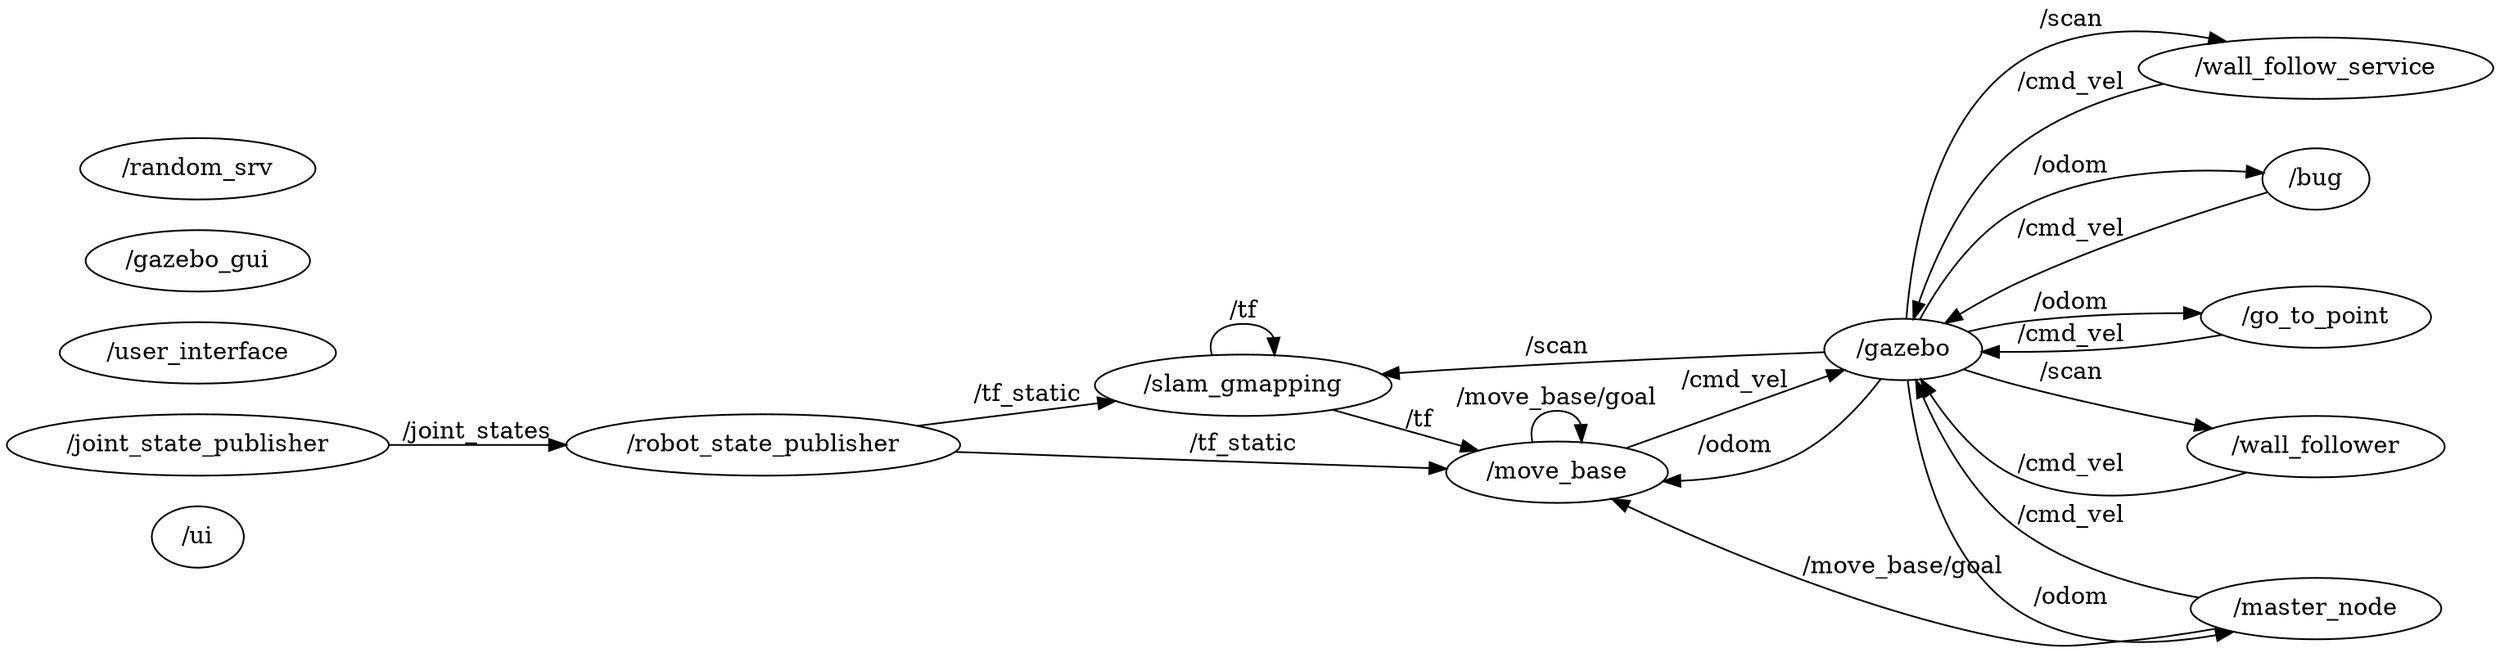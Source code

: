 digraph graphname {
	graph [bb="0,0,1461.1,372",
		compound=True,
		rank=same,
		rankdir=LR,
		ranksep=0.2
	];
	node [label="\N"];
	n___ui	 [URL=__ui,
		height=0.5,
		label="/ui",
		pos="111.79,62",
		shape=ellipse,
		tooltip="/ui",
		width=0.75];
	n___robot_state_publisher	 [URL=__robot_state_publisher,
		height=0.5,
		label="/robot_state_publisher",
		pos="443.27,116",
		shape=ellipse,
		tooltip="/robot_state_publisher",
		width=3.2136];
	n___slam_gmapping	 [URL=__slam_gmapping,
		height=0.5,
		label="/slam_gmapping",
		pos="726.05,151",
		shape=ellipse,
		tooltip="/slam_gmapping",
		width=2.4192];
	n___robot_state_publisher -> n___slam_gmapping	 [URL=topic_3A__tf_static,
		label="/tf_static",
		lp="598.96,145.5",
		penwidth=1,
		pos="e,651.05,141.78 534.27,127.22 568.43,131.48 607.18,136.31 640.79,140.5"];
	n___move_base	 [URL=__move_base,
		height=0.5,
		label="/move_base",
		pos="910.14,100",
		shape=ellipse,
		tooltip="/move_base",
		width=1.8054];
	n___robot_state_publisher -> n___move_base	 [URL=topic_3A__tf_static,
		label="/tf_static",
		lp="726.05,116.5",
		penwidth=1,
		pos="e,845.54,102.07 555.97,111.93 583.13,110.96 612.09,109.93 638.96,109 705.39,106.7 781,104.19 835.31,102.41"];
	n___user_interface	 [URL=__user_interface,
		height=0.5,
		label="/user_interface",
		pos="111.79,170",
		shape=ellipse,
		tooltip="/user_interface",
		width=2.2567];
	n___wall_follow_service	 [URL=__wall_follow_service,
		height=0.5,
		label="/wall_follow_service",
		pos="1357.1,341",
		shape=ellipse,
		tooltip="/wall_follow_service",
		width=2.8886];
	n___gazebo	 [URL=__gazebo,
		height=0.5,
		label="/gazebo",
		pos="1114.1,170",
		shape=ellipse,
		tooltip="/gazebo",
		width=1.2818];
	n___wall_follow_service -> n___gazebo	 [URL=topic_3A__cmd_vel,
		label="/cmd_vel",
		lp="1213.1,326.5",
		penwidth=1,
		pos="e,1119.5,188.21 1281.4,328.51 1241.3,320.6 1197,309.53 1181.1,297 1149.4,271.88 1131.3,227.27 1122.4,198.17"];
	n___slam_gmapping -> n___slam_gmapping	 [URL=topic_3A__tf,
		label="/tf",
		lp="726.05,194.5",
		penwidth=1,
		pos="e,744.39,168.78 707.72,168.78 704.6,178.31 710.71,187 726.05,187 735.4,187 741.32,183.77 743.82,179.1"];
	n___slam_gmapping -> n___move_base	 [URL=topic_3A__tf,
		label="/tf",
		lp="829.14,130.5",
		penwidth=1,
		pos="e,863.82,112.69 778.74,136.52 802.31,129.92 830.23,122.1 854.17,115.39"];
	n___bug	 [URL=__bug,
		height=0.5,
		label="/bug",
		pos="1357.1,265",
		shape=ellipse,
		tooltip="/bug",
		width=0.86659];
	n___bug -> n___gazebo	 [URL=topic_3A__cmd_vel,
		label="/cmd_vel",
		lp="1213.1,239.5",
		penwidth=1,
		pos="e,1138.3,185.41 1328.1,258.12 1293,249.02 1231.2,231.46 1181.1,209 1169.6,203.81 1157.5,197.08 1146.8,190.67"];
	n___joint_state_publisher	 [URL=__joint_state_publisher,
		height=0.5,
		label="/joint_state_publisher",
		pos="111.79,116",
		shape=ellipse,
		tooltip="/joint_state_publisher",
		width=3.1053];
	n___joint_state_publisher -> n___robot_state_publisher	 [URL=topic_3A__joint_states,
		label="/joint_states",
		lp="275.58,123.5",
		penwidth=1,
		pos="e,327.45,116 223.88,116 253.84,116 286.46,116 317.13,116"];
	n___gazebo_gui	 [URL=__gazebo_gui,
		height=0.5,
		label="/gazebo_gui",
		pos="111.79,224",
		shape=ellipse,
		tooltip="/gazebo_gui",
		width=1.8234];
	n___random_srv	 [URL=__random_srv,
		height=0.5,
		label="/random_srv",
		pos="111.79,278",
		shape=ellipse,
		tooltip="/random_srv",
		width=1.9137];
	n___go_to_point	 [URL=__go_to_point,
		height=0.5,
		label="/go_to_point",
		pos="1357.1,189",
		shape=ellipse,
		tooltip="/go_to_point",
		width=1.8776];
	n___go_to_point -> n___gazebo	 [URL=topic_3A__cmd_vel,
		label="/cmd_vel",
		lp="1213.1,178.5",
		penwidth=1,
		pos="e,1160.3,168.65 1301.9,178.5 1283.9,175.47 1263.7,172.57 1245.1,171 1220.8,168.94 1193.7,168.45 1170.6,168.56"];
	n___wall_follower	 [URL=__wall_follower,
		height=0.5,
		label="/wall_follower",
		pos="1357.1,113",
		shape=ellipse,
		tooltip="/wall_follower",
		width=2.0943];
	n___wall_follower -> n___gazebo	 [URL=topic_3A__cmd_vel,
		label="/cmd_vel",
		lp="1213.1,122.5",
		penwidth=1,
		pos="e,1129.4,152.97 1292.3,103.63 1258.3,101.1 1216.3,102.03 1181.1,115 1164.1,121.26 1148.4,133.95 1136.6,145.57"];
	n___move_base -> n___move_base	 [URL=topic_3A__move_base__goal,
		label="/move_base/goal",
		lp="910.14,143.5",
		penwidth=1,
		pos="e,924.52,117.78 895.76,117.78 893.31,127.31 898.11,136 910.14,136 917.47,136 922.11,132.77 924.07,128.1"];
	n___move_base -> n___gazebo	 [URL=topic_3A__cmd_vel,
		label="/cmd_vel",
		lp="1015.1,157.5",
		penwidth=1,
		pos="e,1076.1,159.64 945.66,115.18 957.45,120.15 970.78,125.54 983.13,130 1010.4,139.84 1041.3,149.43 1066.2,156.75"];
	n___master_node	 [URL=__master_node,
		height=0.5,
		label="/master_node",
		pos="1357.1,18",
		shape=ellipse,
		tooltip="/master_node",
		width=2.0401];
	n___master_node -> n___move_base	 [URL=topic_3A__move_base__goal,
		label="/move_base/goal",
		lp="1114.1,47.5",
		penwidth=1,
		pos="e,943.86,84.567 1291.4,9.8126 1276.2,8.2272 1260.1,6.8085 1245.1,6 1216.7,4.469 1209.2,1.2574 1181.1,6 1097.5,20.14 1005.2,57.28 953.11,80.418"];
	n___master_node -> n___gazebo	 [URL=topic_3A__cmd_vel,
		label="/cmd_vel",
		lp="1213.1,91.5",
		penwidth=1,
		pos="e,1124.8,152.14 1302.2,30.011 1265.5,40.081 1217.2,57.2 1181.1,84 1159.7,99.904 1141.8,124.57 1130,143.42"];
	n___gazebo -> n___wall_follow_service	 [URL=topic_3A__scan,
		label="/scan",
		lp="1213.1,364.5",
		penwidth=1,
		pos="e,1296.3,355.61 1116,188.13 1118.9,223.92 1130.9,303.15 1181.1,338 1211.2,358.9 1251.8,360.77 1286.3,356.91"];
	n___gazebo -> n___slam_gmapping	 [URL=topic_3A__scan,
		label="/scan",
		lp="910.14,175.5",
		penwidth=1,
		pos="e,807.72,157.27 1067.7,170.29 1042.7,170.29 1011.2,170.02 983.13,169 921.71,166.76 906.45,164.34 845.14,160 836.26,159.37 827,158.7 817.74,158.01"];
	n___gazebo -> n___bug	 [URL=topic_3A__odom,
		label="/odom",
		lp="1213.1,285.5",
		penwidth=1,
		pos="e,1328.2,271.83 1121.9,187.76 1131.5,209.75 1151,246.21 1181.1,262 1223.9,284.44 1281.1,280.15 1318.3,273.69"];
	n___gazebo -> n___go_to_point	 [URL=topic_3A__odom,
		label="/odom",
		lp="1213.1,197.5",
		penwidth=1,
		pos="e,1289.8,191.3 1151.9,180.42 1161.3,182.69 1171.5,184.77 1181.1,186 1213.2,190.11 1248.9,191.32 1279.6,191.34"];
	n___gazebo -> n___wall_follower	 [URL=topic_3A__scan,
		label="/scan",
		lp="1213.1,156.5",
		penwidth=1,
		pos="e,1296.2,123.7 1149.5,158.3 1159.6,155.07 1170.8,151.7 1181.1,149 1215.4,140.05 1253.9,131.93 1286,125.67"];
	n___gazebo -> n___move_base	 [URL=topic_3A__odom,
		label="/odom",
		lp="1015.1,122.5",
		penwidth=1,
		pos="e,975.37,99.455 1098.1,152.99 1085.8,140.22 1067.2,123.53 1047.1,115 1028,106.85 1006,102.52 985.36,100.35"];
	n___gazebo -> n___master_node	 [URL=topic_3A__odom,
		label="/odom",
		lp="1213.1,38.5",
		penwidth=1,
		pos="e,1295.2,8.1348 1117.9,151.8 1123.5,121.05 1139.7,59.392 1181.1,31 1211,10.554 1250.8,6.2759 1284.9,7.567"];
}

